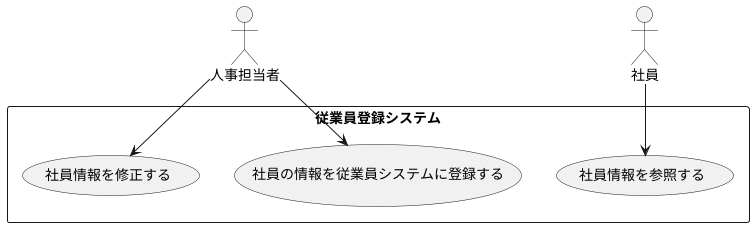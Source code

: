 @startuml ユースケース図
actor 人事担当者
actor 社員
rectangle 従業員登録システム{
    usecase 社員の情報を従業員システムに登録する
    usecase 社員情報を参照する
    usecase 社員情報を修正する
}
人事担当者-->社員の情報を従業員システムに登録する
人事担当者-->社員情報を修正する
社員-->社員情報を参照する
@enduml
